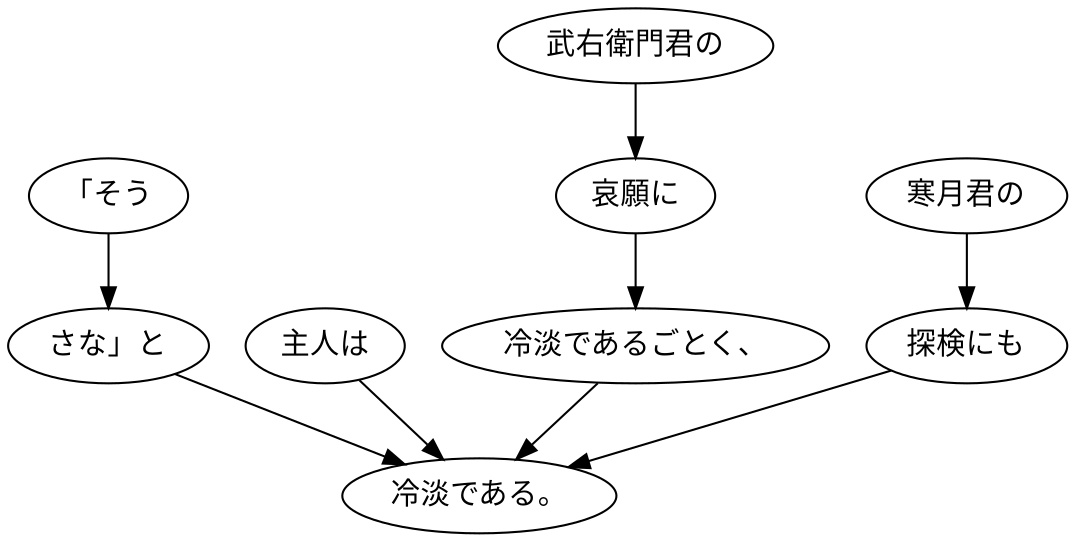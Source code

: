 digraph graph7456 {
	node0 [label="「そう"];
	node1 [label="さな」と"];
	node2 [label="主人は"];
	node3 [label="武右衛門君の"];
	node4 [label="哀願に"];
	node5 [label="冷淡であるごとく、"];
	node6 [label="寒月君の"];
	node7 [label="探検にも"];
	node8 [label="冷淡である。"];
	node0 -> node1;
	node1 -> node8;
	node2 -> node8;
	node3 -> node4;
	node4 -> node5;
	node5 -> node8;
	node6 -> node7;
	node7 -> node8;
}
